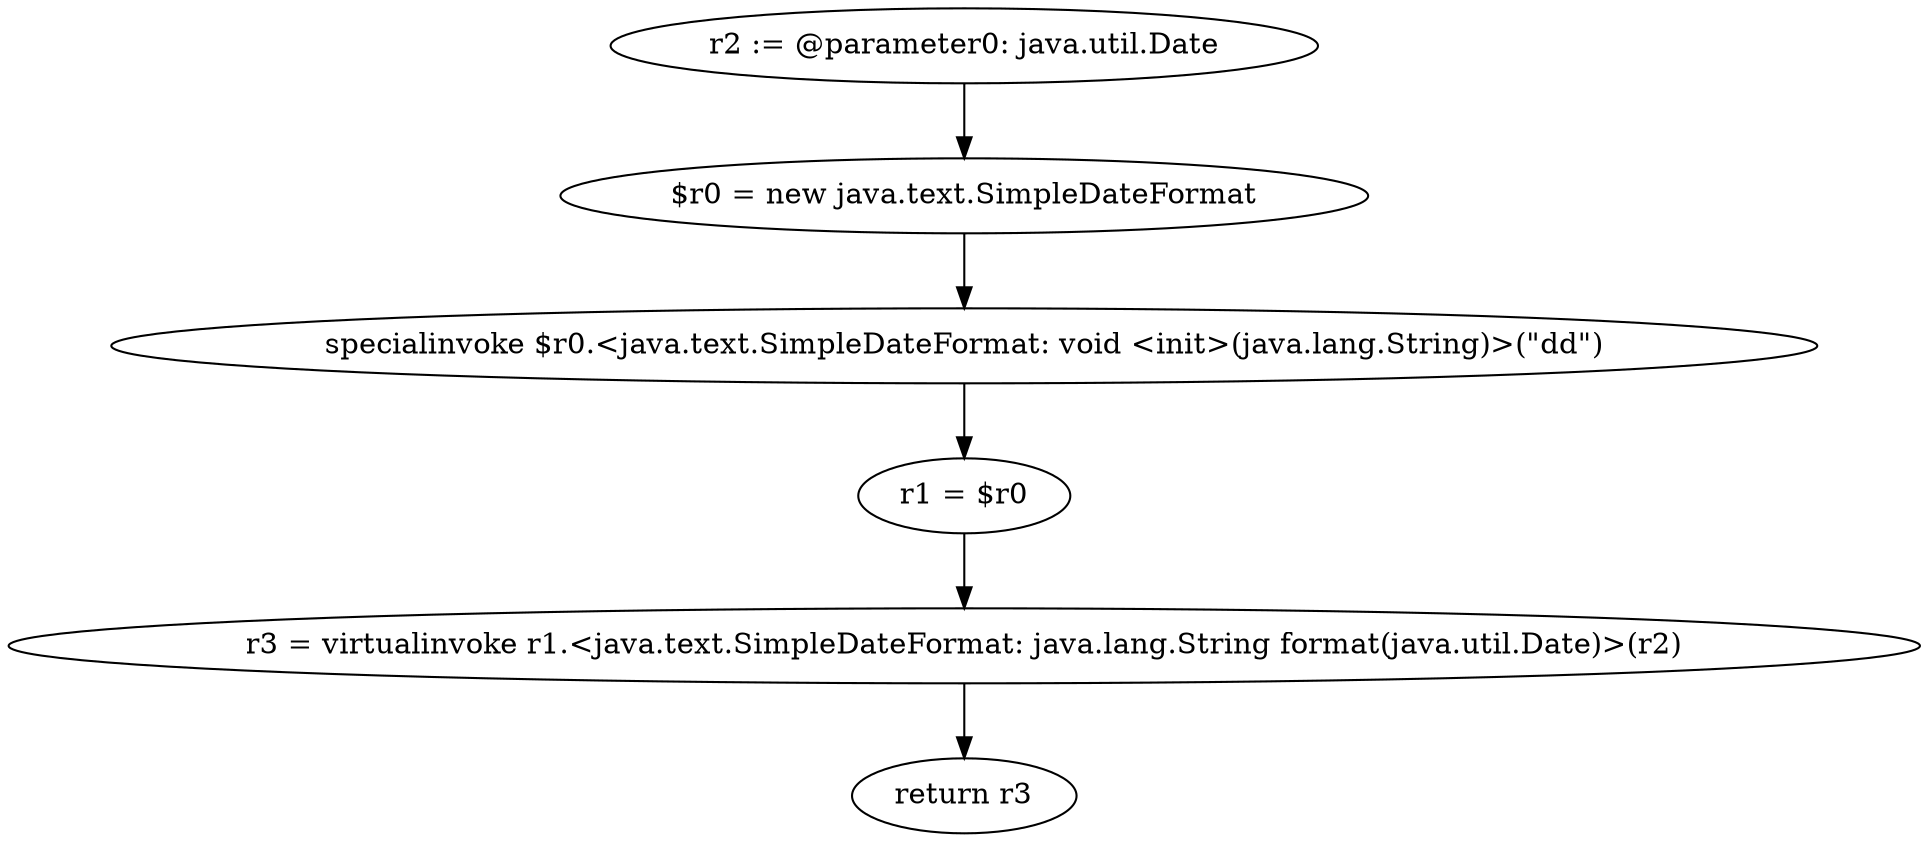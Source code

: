 digraph "unitGraph" {
    "r2 := @parameter0: java.util.Date"
    "$r0 = new java.text.SimpleDateFormat"
    "specialinvoke $r0.<java.text.SimpleDateFormat: void <init>(java.lang.String)>(\"dd\")"
    "r1 = $r0"
    "r3 = virtualinvoke r1.<java.text.SimpleDateFormat: java.lang.String format(java.util.Date)>(r2)"
    "return r3"
    "r2 := @parameter0: java.util.Date"->"$r0 = new java.text.SimpleDateFormat";
    "$r0 = new java.text.SimpleDateFormat"->"specialinvoke $r0.<java.text.SimpleDateFormat: void <init>(java.lang.String)>(\"dd\")";
    "specialinvoke $r0.<java.text.SimpleDateFormat: void <init>(java.lang.String)>(\"dd\")"->"r1 = $r0";
    "r1 = $r0"->"r3 = virtualinvoke r1.<java.text.SimpleDateFormat: java.lang.String format(java.util.Date)>(r2)";
    "r3 = virtualinvoke r1.<java.text.SimpleDateFormat: java.lang.String format(java.util.Date)>(r2)"->"return r3";
}
